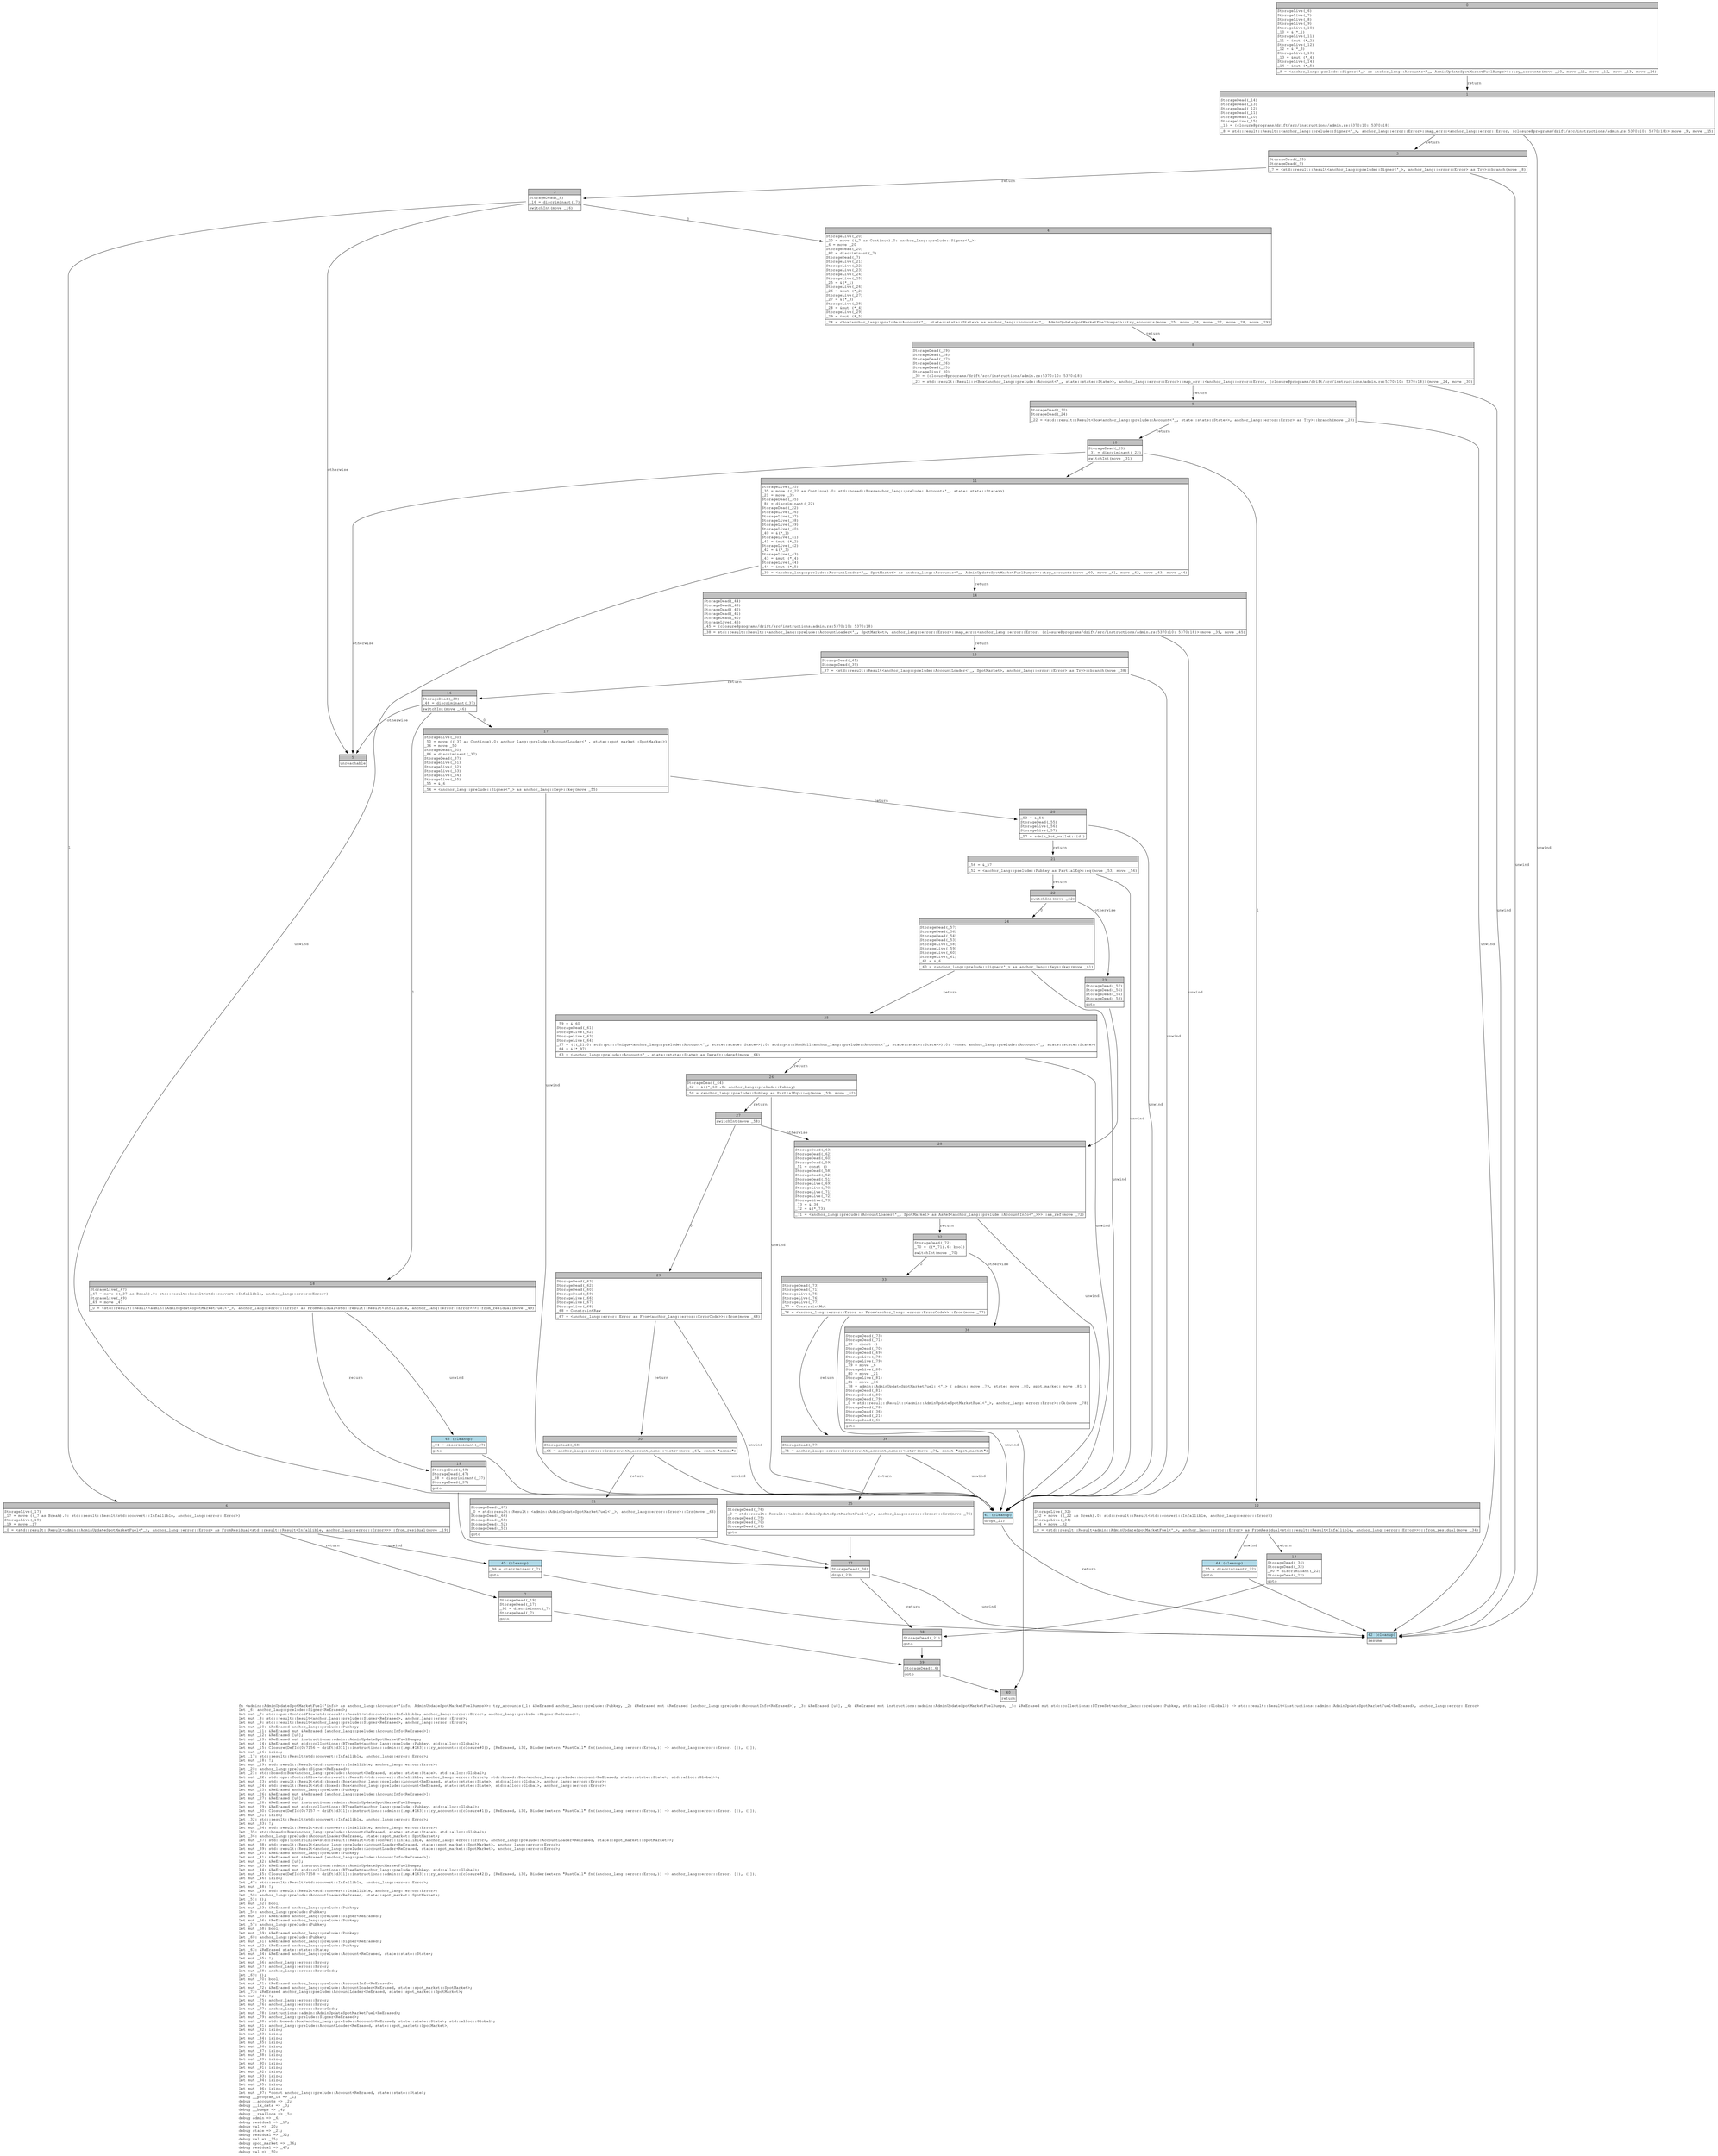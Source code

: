 digraph Mir_0_7155 {
    graph [fontname="Courier, monospace"];
    node [fontname="Courier, monospace"];
    edge [fontname="Courier, monospace"];
    label=<fn &lt;admin::AdminUpdateSpotMarketFuel&lt;'info&gt; as anchor_lang::Accounts&lt;'info, AdminUpdateSpotMarketFuelBumps&gt;&gt;::try_accounts(_1: &amp;ReErased anchor_lang::prelude::Pubkey, _2: &amp;ReErased mut &amp;ReErased [anchor_lang::prelude::AccountInfo&lt;ReErased&gt;], _3: &amp;ReErased [u8], _4: &amp;ReErased mut instructions::admin::AdminUpdateSpotMarketFuelBumps, _5: &amp;ReErased mut std::collections::BTreeSet&lt;anchor_lang::prelude::Pubkey, std::alloc::Global&gt;) -&gt; std::result::Result&lt;instructions::admin::AdminUpdateSpotMarketFuel&lt;ReErased&gt;, anchor_lang::error::Error&gt;<br align="left"/>let _6: anchor_lang::prelude::Signer&lt;ReErased&gt;;<br align="left"/>let mut _7: std::ops::ControlFlow&lt;std::result::Result&lt;std::convert::Infallible, anchor_lang::error::Error&gt;, anchor_lang::prelude::Signer&lt;ReErased&gt;&gt;;<br align="left"/>let mut _8: std::result::Result&lt;anchor_lang::prelude::Signer&lt;ReErased&gt;, anchor_lang::error::Error&gt;;<br align="left"/>let mut _9: std::result::Result&lt;anchor_lang::prelude::Signer&lt;ReErased&gt;, anchor_lang::error::Error&gt;;<br align="left"/>let mut _10: &amp;ReErased anchor_lang::prelude::Pubkey;<br align="left"/>let mut _11: &amp;ReErased mut &amp;ReErased [anchor_lang::prelude::AccountInfo&lt;ReErased&gt;];<br align="left"/>let mut _12: &amp;ReErased [u8];<br align="left"/>let mut _13: &amp;ReErased mut instructions::admin::AdminUpdateSpotMarketFuelBumps;<br align="left"/>let mut _14: &amp;ReErased mut std::collections::BTreeSet&lt;anchor_lang::prelude::Pubkey, std::alloc::Global&gt;;<br align="left"/>let mut _15: Closure(DefId(0:7156 ~ drift[d311]::instructions::admin::{impl#163}::try_accounts::{closure#0}), [ReErased, i32, Binder(extern &quot;RustCall&quot; fn((anchor_lang::error::Error,)) -&gt; anchor_lang::error::Error, []), ()]);<br align="left"/>let mut _16: isize;<br align="left"/>let _17: std::result::Result&lt;std::convert::Infallible, anchor_lang::error::Error&gt;;<br align="left"/>let mut _18: !;<br align="left"/>let mut _19: std::result::Result&lt;std::convert::Infallible, anchor_lang::error::Error&gt;;<br align="left"/>let _20: anchor_lang::prelude::Signer&lt;ReErased&gt;;<br align="left"/>let _21: std::boxed::Box&lt;anchor_lang::prelude::Account&lt;ReErased, state::state::State&gt;, std::alloc::Global&gt;;<br align="left"/>let mut _22: std::ops::ControlFlow&lt;std::result::Result&lt;std::convert::Infallible, anchor_lang::error::Error&gt;, std::boxed::Box&lt;anchor_lang::prelude::Account&lt;ReErased, state::state::State&gt;, std::alloc::Global&gt;&gt;;<br align="left"/>let mut _23: std::result::Result&lt;std::boxed::Box&lt;anchor_lang::prelude::Account&lt;ReErased, state::state::State&gt;, std::alloc::Global&gt;, anchor_lang::error::Error&gt;;<br align="left"/>let mut _24: std::result::Result&lt;std::boxed::Box&lt;anchor_lang::prelude::Account&lt;ReErased, state::state::State&gt;, std::alloc::Global&gt;, anchor_lang::error::Error&gt;;<br align="left"/>let mut _25: &amp;ReErased anchor_lang::prelude::Pubkey;<br align="left"/>let mut _26: &amp;ReErased mut &amp;ReErased [anchor_lang::prelude::AccountInfo&lt;ReErased&gt;];<br align="left"/>let mut _27: &amp;ReErased [u8];<br align="left"/>let mut _28: &amp;ReErased mut instructions::admin::AdminUpdateSpotMarketFuelBumps;<br align="left"/>let mut _29: &amp;ReErased mut std::collections::BTreeSet&lt;anchor_lang::prelude::Pubkey, std::alloc::Global&gt;;<br align="left"/>let mut _30: Closure(DefId(0:7157 ~ drift[d311]::instructions::admin::{impl#163}::try_accounts::{closure#1}), [ReErased, i32, Binder(extern &quot;RustCall&quot; fn((anchor_lang::error::Error,)) -&gt; anchor_lang::error::Error, []), ()]);<br align="left"/>let mut _31: isize;<br align="left"/>let _32: std::result::Result&lt;std::convert::Infallible, anchor_lang::error::Error&gt;;<br align="left"/>let mut _33: !;<br align="left"/>let mut _34: std::result::Result&lt;std::convert::Infallible, anchor_lang::error::Error&gt;;<br align="left"/>let _35: std::boxed::Box&lt;anchor_lang::prelude::Account&lt;ReErased, state::state::State&gt;, std::alloc::Global&gt;;<br align="left"/>let _36: anchor_lang::prelude::AccountLoader&lt;ReErased, state::spot_market::SpotMarket&gt;;<br align="left"/>let mut _37: std::ops::ControlFlow&lt;std::result::Result&lt;std::convert::Infallible, anchor_lang::error::Error&gt;, anchor_lang::prelude::AccountLoader&lt;ReErased, state::spot_market::SpotMarket&gt;&gt;;<br align="left"/>let mut _38: std::result::Result&lt;anchor_lang::prelude::AccountLoader&lt;ReErased, state::spot_market::SpotMarket&gt;, anchor_lang::error::Error&gt;;<br align="left"/>let mut _39: std::result::Result&lt;anchor_lang::prelude::AccountLoader&lt;ReErased, state::spot_market::SpotMarket&gt;, anchor_lang::error::Error&gt;;<br align="left"/>let mut _40: &amp;ReErased anchor_lang::prelude::Pubkey;<br align="left"/>let mut _41: &amp;ReErased mut &amp;ReErased [anchor_lang::prelude::AccountInfo&lt;ReErased&gt;];<br align="left"/>let mut _42: &amp;ReErased [u8];<br align="left"/>let mut _43: &amp;ReErased mut instructions::admin::AdminUpdateSpotMarketFuelBumps;<br align="left"/>let mut _44: &amp;ReErased mut std::collections::BTreeSet&lt;anchor_lang::prelude::Pubkey, std::alloc::Global&gt;;<br align="left"/>let mut _45: Closure(DefId(0:7158 ~ drift[d311]::instructions::admin::{impl#163}::try_accounts::{closure#2}), [ReErased, i32, Binder(extern &quot;RustCall&quot; fn((anchor_lang::error::Error,)) -&gt; anchor_lang::error::Error, []), ()]);<br align="left"/>let mut _46: isize;<br align="left"/>let _47: std::result::Result&lt;std::convert::Infallible, anchor_lang::error::Error&gt;;<br align="left"/>let mut _48: !;<br align="left"/>let mut _49: std::result::Result&lt;std::convert::Infallible, anchor_lang::error::Error&gt;;<br align="left"/>let _50: anchor_lang::prelude::AccountLoader&lt;ReErased, state::spot_market::SpotMarket&gt;;<br align="left"/>let _51: ();<br align="left"/>let mut _52: bool;<br align="left"/>let mut _53: &amp;ReErased anchor_lang::prelude::Pubkey;<br align="left"/>let _54: anchor_lang::prelude::Pubkey;<br align="left"/>let mut _55: &amp;ReErased anchor_lang::prelude::Signer&lt;ReErased&gt;;<br align="left"/>let mut _56: &amp;ReErased anchor_lang::prelude::Pubkey;<br align="left"/>let _57: anchor_lang::prelude::Pubkey;<br align="left"/>let mut _58: bool;<br align="left"/>let mut _59: &amp;ReErased anchor_lang::prelude::Pubkey;<br align="left"/>let _60: anchor_lang::prelude::Pubkey;<br align="left"/>let mut _61: &amp;ReErased anchor_lang::prelude::Signer&lt;ReErased&gt;;<br align="left"/>let mut _62: &amp;ReErased anchor_lang::prelude::Pubkey;<br align="left"/>let _63: &amp;ReErased state::state::State;<br align="left"/>let mut _64: &amp;ReErased anchor_lang::prelude::Account&lt;ReErased, state::state::State&gt;;<br align="left"/>let mut _65: !;<br align="left"/>let mut _66: anchor_lang::error::Error;<br align="left"/>let mut _67: anchor_lang::error::Error;<br align="left"/>let mut _68: anchor_lang::error::ErrorCode;<br align="left"/>let _69: ();<br align="left"/>let mut _70: bool;<br align="left"/>let mut _71: &amp;ReErased anchor_lang::prelude::AccountInfo&lt;ReErased&gt;;<br align="left"/>let mut _72: &amp;ReErased anchor_lang::prelude::AccountLoader&lt;ReErased, state::spot_market::SpotMarket&gt;;<br align="left"/>let _73: &amp;ReErased anchor_lang::prelude::AccountLoader&lt;ReErased, state::spot_market::SpotMarket&gt;;<br align="left"/>let mut _74: !;<br align="left"/>let mut _75: anchor_lang::error::Error;<br align="left"/>let mut _76: anchor_lang::error::Error;<br align="left"/>let mut _77: anchor_lang::error::ErrorCode;<br align="left"/>let mut _78: instructions::admin::AdminUpdateSpotMarketFuel&lt;ReErased&gt;;<br align="left"/>let mut _79: anchor_lang::prelude::Signer&lt;ReErased&gt;;<br align="left"/>let mut _80: std::boxed::Box&lt;anchor_lang::prelude::Account&lt;ReErased, state::state::State&gt;, std::alloc::Global&gt;;<br align="left"/>let mut _81: anchor_lang::prelude::AccountLoader&lt;ReErased, state::spot_market::SpotMarket&gt;;<br align="left"/>let mut _82: isize;<br align="left"/>let mut _83: isize;<br align="left"/>let mut _84: isize;<br align="left"/>let mut _85: isize;<br align="left"/>let mut _86: isize;<br align="left"/>let mut _87: isize;<br align="left"/>let mut _88: isize;<br align="left"/>let mut _89: isize;<br align="left"/>let mut _90: isize;<br align="left"/>let mut _91: isize;<br align="left"/>let mut _92: isize;<br align="left"/>let mut _93: isize;<br align="left"/>let mut _94: isize;<br align="left"/>let mut _95: isize;<br align="left"/>let mut _96: isize;<br align="left"/>let mut _97: *const anchor_lang::prelude::Account&lt;ReErased, state::state::State&gt;;<br align="left"/>debug __program_id =&gt; _1;<br align="left"/>debug __accounts =&gt; _2;<br align="left"/>debug __ix_data =&gt; _3;<br align="left"/>debug __bumps =&gt; _4;<br align="left"/>debug __reallocs =&gt; _5;<br align="left"/>debug admin =&gt; _6;<br align="left"/>debug residual =&gt; _17;<br align="left"/>debug val =&gt; _20;<br align="left"/>debug state =&gt; _21;<br align="left"/>debug residual =&gt; _32;<br align="left"/>debug val =&gt; _35;<br align="left"/>debug spot_market =&gt; _36;<br align="left"/>debug residual =&gt; _47;<br align="left"/>debug val =&gt; _50;<br align="left"/>>;
    bb0__0_7155 [shape="none", label=<<table border="0" cellborder="1" cellspacing="0"><tr><td bgcolor="gray" align="center" colspan="1">0</td></tr><tr><td align="left" balign="left">StorageLive(_6)<br/>StorageLive(_7)<br/>StorageLive(_8)<br/>StorageLive(_9)<br/>StorageLive(_10)<br/>_10 = &amp;(*_1)<br/>StorageLive(_11)<br/>_11 = &amp;mut (*_2)<br/>StorageLive(_12)<br/>_12 = &amp;(*_3)<br/>StorageLive(_13)<br/>_13 = &amp;mut (*_4)<br/>StorageLive(_14)<br/>_14 = &amp;mut (*_5)<br/></td></tr><tr><td align="left">_9 = &lt;anchor_lang::prelude::Signer&lt;'_&gt; as anchor_lang::Accounts&lt;'_, AdminUpdateSpotMarketFuelBumps&gt;&gt;::try_accounts(move _10, move _11, move _12, move _13, move _14)</td></tr></table>>];
    bb1__0_7155 [shape="none", label=<<table border="0" cellborder="1" cellspacing="0"><tr><td bgcolor="gray" align="center" colspan="1">1</td></tr><tr><td align="left" balign="left">StorageDead(_14)<br/>StorageDead(_13)<br/>StorageDead(_12)<br/>StorageDead(_11)<br/>StorageDead(_10)<br/>StorageLive(_15)<br/>_15 = {closure@programs/drift/src/instructions/admin.rs:5370:10: 5370:18}<br/></td></tr><tr><td align="left">_8 = std::result::Result::&lt;anchor_lang::prelude::Signer&lt;'_&gt;, anchor_lang::error::Error&gt;::map_err::&lt;anchor_lang::error::Error, {closure@programs/drift/src/instructions/admin.rs:5370:10: 5370:18}&gt;(move _9, move _15)</td></tr></table>>];
    bb2__0_7155 [shape="none", label=<<table border="0" cellborder="1" cellspacing="0"><tr><td bgcolor="gray" align="center" colspan="1">2</td></tr><tr><td align="left" balign="left">StorageDead(_15)<br/>StorageDead(_9)<br/></td></tr><tr><td align="left">_7 = &lt;std::result::Result&lt;anchor_lang::prelude::Signer&lt;'_&gt;, anchor_lang::error::Error&gt; as Try&gt;::branch(move _8)</td></tr></table>>];
    bb3__0_7155 [shape="none", label=<<table border="0" cellborder="1" cellspacing="0"><tr><td bgcolor="gray" align="center" colspan="1">3</td></tr><tr><td align="left" balign="left">StorageDead(_8)<br/>_16 = discriminant(_7)<br/></td></tr><tr><td align="left">switchInt(move _16)</td></tr></table>>];
    bb4__0_7155 [shape="none", label=<<table border="0" cellborder="1" cellspacing="0"><tr><td bgcolor="gray" align="center" colspan="1">4</td></tr><tr><td align="left" balign="left">StorageLive(_20)<br/>_20 = move ((_7 as Continue).0: anchor_lang::prelude::Signer&lt;'_&gt;)<br/>_6 = move _20<br/>StorageDead(_20)<br/>_82 = discriminant(_7)<br/>StorageDead(_7)<br/>StorageLive(_21)<br/>StorageLive(_22)<br/>StorageLive(_23)<br/>StorageLive(_24)<br/>StorageLive(_25)<br/>_25 = &amp;(*_1)<br/>StorageLive(_26)<br/>_26 = &amp;mut (*_2)<br/>StorageLive(_27)<br/>_27 = &amp;(*_3)<br/>StorageLive(_28)<br/>_28 = &amp;mut (*_4)<br/>StorageLive(_29)<br/>_29 = &amp;mut (*_5)<br/></td></tr><tr><td align="left">_24 = &lt;Box&lt;anchor_lang::prelude::Account&lt;'_, state::state::State&gt;&gt; as anchor_lang::Accounts&lt;'_, AdminUpdateSpotMarketFuelBumps&gt;&gt;::try_accounts(move _25, move _26, move _27, move _28, move _29)</td></tr></table>>];
    bb5__0_7155 [shape="none", label=<<table border="0" cellborder="1" cellspacing="0"><tr><td bgcolor="gray" align="center" colspan="1">5</td></tr><tr><td align="left">unreachable</td></tr></table>>];
    bb6__0_7155 [shape="none", label=<<table border="0" cellborder="1" cellspacing="0"><tr><td bgcolor="gray" align="center" colspan="1">6</td></tr><tr><td align="left" balign="left">StorageLive(_17)<br/>_17 = move ((_7 as Break).0: std::result::Result&lt;std::convert::Infallible, anchor_lang::error::Error&gt;)<br/>StorageLive(_19)<br/>_19 = move _17<br/></td></tr><tr><td align="left">_0 = &lt;std::result::Result&lt;admin::AdminUpdateSpotMarketFuel&lt;'_&gt;, anchor_lang::error::Error&gt; as FromResidual&lt;std::result::Result&lt;Infallible, anchor_lang::error::Error&gt;&gt;&gt;::from_residual(move _19)</td></tr></table>>];
    bb7__0_7155 [shape="none", label=<<table border="0" cellborder="1" cellspacing="0"><tr><td bgcolor="gray" align="center" colspan="1">7</td></tr><tr><td align="left" balign="left">StorageDead(_19)<br/>StorageDead(_17)<br/>_92 = discriminant(_7)<br/>StorageDead(_7)<br/></td></tr><tr><td align="left">goto</td></tr></table>>];
    bb8__0_7155 [shape="none", label=<<table border="0" cellborder="1" cellspacing="0"><tr><td bgcolor="gray" align="center" colspan="1">8</td></tr><tr><td align="left" balign="left">StorageDead(_29)<br/>StorageDead(_28)<br/>StorageDead(_27)<br/>StorageDead(_26)<br/>StorageDead(_25)<br/>StorageLive(_30)<br/>_30 = {closure@programs/drift/src/instructions/admin.rs:5370:10: 5370:18}<br/></td></tr><tr><td align="left">_23 = std::result::Result::&lt;Box&lt;anchor_lang::prelude::Account&lt;'_, state::state::State&gt;&gt;, anchor_lang::error::Error&gt;::map_err::&lt;anchor_lang::error::Error, {closure@programs/drift/src/instructions/admin.rs:5370:10: 5370:18}&gt;(move _24, move _30)</td></tr></table>>];
    bb9__0_7155 [shape="none", label=<<table border="0" cellborder="1" cellspacing="0"><tr><td bgcolor="gray" align="center" colspan="1">9</td></tr><tr><td align="left" balign="left">StorageDead(_30)<br/>StorageDead(_24)<br/></td></tr><tr><td align="left">_22 = &lt;std::result::Result&lt;Box&lt;anchor_lang::prelude::Account&lt;'_, state::state::State&gt;&gt;, anchor_lang::error::Error&gt; as Try&gt;::branch(move _23)</td></tr></table>>];
    bb10__0_7155 [shape="none", label=<<table border="0" cellborder="1" cellspacing="0"><tr><td bgcolor="gray" align="center" colspan="1">10</td></tr><tr><td align="left" balign="left">StorageDead(_23)<br/>_31 = discriminant(_22)<br/></td></tr><tr><td align="left">switchInt(move _31)</td></tr></table>>];
    bb11__0_7155 [shape="none", label=<<table border="0" cellborder="1" cellspacing="0"><tr><td bgcolor="gray" align="center" colspan="1">11</td></tr><tr><td align="left" balign="left">StorageLive(_35)<br/>_35 = move ((_22 as Continue).0: std::boxed::Box&lt;anchor_lang::prelude::Account&lt;'_, state::state::State&gt;&gt;)<br/>_21 = move _35<br/>StorageDead(_35)<br/>_84 = discriminant(_22)<br/>StorageDead(_22)<br/>StorageLive(_36)<br/>StorageLive(_37)<br/>StorageLive(_38)<br/>StorageLive(_39)<br/>StorageLive(_40)<br/>_40 = &amp;(*_1)<br/>StorageLive(_41)<br/>_41 = &amp;mut (*_2)<br/>StorageLive(_42)<br/>_42 = &amp;(*_3)<br/>StorageLive(_43)<br/>_43 = &amp;mut (*_4)<br/>StorageLive(_44)<br/>_44 = &amp;mut (*_5)<br/></td></tr><tr><td align="left">_39 = &lt;anchor_lang::prelude::AccountLoader&lt;'_, SpotMarket&gt; as anchor_lang::Accounts&lt;'_, AdminUpdateSpotMarketFuelBumps&gt;&gt;::try_accounts(move _40, move _41, move _42, move _43, move _44)</td></tr></table>>];
    bb12__0_7155 [shape="none", label=<<table border="0" cellborder="1" cellspacing="0"><tr><td bgcolor="gray" align="center" colspan="1">12</td></tr><tr><td align="left" balign="left">StorageLive(_32)<br/>_32 = move ((_22 as Break).0: std::result::Result&lt;std::convert::Infallible, anchor_lang::error::Error&gt;)<br/>StorageLive(_34)<br/>_34 = move _32<br/></td></tr><tr><td align="left">_0 = &lt;std::result::Result&lt;admin::AdminUpdateSpotMarketFuel&lt;'_&gt;, anchor_lang::error::Error&gt; as FromResidual&lt;std::result::Result&lt;Infallible, anchor_lang::error::Error&gt;&gt;&gt;::from_residual(move _34)</td></tr></table>>];
    bb13__0_7155 [shape="none", label=<<table border="0" cellborder="1" cellspacing="0"><tr><td bgcolor="gray" align="center" colspan="1">13</td></tr><tr><td align="left" balign="left">StorageDead(_34)<br/>StorageDead(_32)<br/>_90 = discriminant(_22)<br/>StorageDead(_22)<br/></td></tr><tr><td align="left">goto</td></tr></table>>];
    bb14__0_7155 [shape="none", label=<<table border="0" cellborder="1" cellspacing="0"><tr><td bgcolor="gray" align="center" colspan="1">14</td></tr><tr><td align="left" balign="left">StorageDead(_44)<br/>StorageDead(_43)<br/>StorageDead(_42)<br/>StorageDead(_41)<br/>StorageDead(_40)<br/>StorageLive(_45)<br/>_45 = {closure@programs/drift/src/instructions/admin.rs:5370:10: 5370:18}<br/></td></tr><tr><td align="left">_38 = std::result::Result::&lt;anchor_lang::prelude::AccountLoader&lt;'_, SpotMarket&gt;, anchor_lang::error::Error&gt;::map_err::&lt;anchor_lang::error::Error, {closure@programs/drift/src/instructions/admin.rs:5370:10: 5370:18}&gt;(move _39, move _45)</td></tr></table>>];
    bb15__0_7155 [shape="none", label=<<table border="0" cellborder="1" cellspacing="0"><tr><td bgcolor="gray" align="center" colspan="1">15</td></tr><tr><td align="left" balign="left">StorageDead(_45)<br/>StorageDead(_39)<br/></td></tr><tr><td align="left">_37 = &lt;std::result::Result&lt;anchor_lang::prelude::AccountLoader&lt;'_, SpotMarket&gt;, anchor_lang::error::Error&gt; as Try&gt;::branch(move _38)</td></tr></table>>];
    bb16__0_7155 [shape="none", label=<<table border="0" cellborder="1" cellspacing="0"><tr><td bgcolor="gray" align="center" colspan="1">16</td></tr><tr><td align="left" balign="left">StorageDead(_38)<br/>_46 = discriminant(_37)<br/></td></tr><tr><td align="left">switchInt(move _46)</td></tr></table>>];
    bb17__0_7155 [shape="none", label=<<table border="0" cellborder="1" cellspacing="0"><tr><td bgcolor="gray" align="center" colspan="1">17</td></tr><tr><td align="left" balign="left">StorageLive(_50)<br/>_50 = move ((_37 as Continue).0: anchor_lang::prelude::AccountLoader&lt;'_, state::spot_market::SpotMarket&gt;)<br/>_36 = move _50<br/>StorageDead(_50)<br/>_86 = discriminant(_37)<br/>StorageDead(_37)<br/>StorageLive(_51)<br/>StorageLive(_52)<br/>StorageLive(_53)<br/>StorageLive(_54)<br/>StorageLive(_55)<br/>_55 = &amp;_6<br/></td></tr><tr><td align="left">_54 = &lt;anchor_lang::prelude::Signer&lt;'_&gt; as anchor_lang::Key&gt;::key(move _55)</td></tr></table>>];
    bb18__0_7155 [shape="none", label=<<table border="0" cellborder="1" cellspacing="0"><tr><td bgcolor="gray" align="center" colspan="1">18</td></tr><tr><td align="left" balign="left">StorageLive(_47)<br/>_47 = move ((_37 as Break).0: std::result::Result&lt;std::convert::Infallible, anchor_lang::error::Error&gt;)<br/>StorageLive(_49)<br/>_49 = move _47<br/></td></tr><tr><td align="left">_0 = &lt;std::result::Result&lt;admin::AdminUpdateSpotMarketFuel&lt;'_&gt;, anchor_lang::error::Error&gt; as FromResidual&lt;std::result::Result&lt;Infallible, anchor_lang::error::Error&gt;&gt;&gt;::from_residual(move _49)</td></tr></table>>];
    bb19__0_7155 [shape="none", label=<<table border="0" cellborder="1" cellspacing="0"><tr><td bgcolor="gray" align="center" colspan="1">19</td></tr><tr><td align="left" balign="left">StorageDead(_49)<br/>StorageDead(_47)<br/>_88 = discriminant(_37)<br/>StorageDead(_37)<br/></td></tr><tr><td align="left">goto</td></tr></table>>];
    bb20__0_7155 [shape="none", label=<<table border="0" cellborder="1" cellspacing="0"><tr><td bgcolor="gray" align="center" colspan="1">20</td></tr><tr><td align="left" balign="left">_53 = &amp;_54<br/>StorageDead(_55)<br/>StorageLive(_56)<br/>StorageLive(_57)<br/></td></tr><tr><td align="left">_57 = admin_hot_wallet::id()</td></tr></table>>];
    bb21__0_7155 [shape="none", label=<<table border="0" cellborder="1" cellspacing="0"><tr><td bgcolor="gray" align="center" colspan="1">21</td></tr><tr><td align="left" balign="left">_56 = &amp;_57<br/></td></tr><tr><td align="left">_52 = &lt;anchor_lang::prelude::Pubkey as PartialEq&gt;::eq(move _53, move _56)</td></tr></table>>];
    bb22__0_7155 [shape="none", label=<<table border="0" cellborder="1" cellspacing="0"><tr><td bgcolor="gray" align="center" colspan="1">22</td></tr><tr><td align="left">switchInt(move _52)</td></tr></table>>];
    bb23__0_7155 [shape="none", label=<<table border="0" cellborder="1" cellspacing="0"><tr><td bgcolor="gray" align="center" colspan="1">23</td></tr><tr><td align="left" balign="left">StorageDead(_57)<br/>StorageDead(_56)<br/>StorageDead(_54)<br/>StorageDead(_53)<br/></td></tr><tr><td align="left">goto</td></tr></table>>];
    bb24__0_7155 [shape="none", label=<<table border="0" cellborder="1" cellspacing="0"><tr><td bgcolor="gray" align="center" colspan="1">24</td></tr><tr><td align="left" balign="left">StorageDead(_57)<br/>StorageDead(_56)<br/>StorageDead(_54)<br/>StorageDead(_53)<br/>StorageLive(_58)<br/>StorageLive(_59)<br/>StorageLive(_60)<br/>StorageLive(_61)<br/>_61 = &amp;_6<br/></td></tr><tr><td align="left">_60 = &lt;anchor_lang::prelude::Signer&lt;'_&gt; as anchor_lang::Key&gt;::key(move _61)</td></tr></table>>];
    bb25__0_7155 [shape="none", label=<<table border="0" cellborder="1" cellspacing="0"><tr><td bgcolor="gray" align="center" colspan="1">25</td></tr><tr><td align="left" balign="left">_59 = &amp;_60<br/>StorageDead(_61)<br/>StorageLive(_62)<br/>StorageLive(_63)<br/>StorageLive(_64)<br/>_97 = (((_21.0: std::ptr::Unique&lt;anchor_lang::prelude::Account&lt;'_, state::state::State&gt;&gt;).0: std::ptr::NonNull&lt;anchor_lang::prelude::Account&lt;'_, state::state::State&gt;&gt;).0: *const anchor_lang::prelude::Account&lt;'_, state::state::State&gt;)<br/>_64 = &amp;(*_97)<br/></td></tr><tr><td align="left">_63 = &lt;anchor_lang::prelude::Account&lt;'_, state::state::State&gt; as Deref&gt;::deref(move _64)</td></tr></table>>];
    bb26__0_7155 [shape="none", label=<<table border="0" cellborder="1" cellspacing="0"><tr><td bgcolor="gray" align="center" colspan="1">26</td></tr><tr><td align="left" balign="left">StorageDead(_64)<br/>_62 = &amp;((*_63).0: anchor_lang::prelude::Pubkey)<br/></td></tr><tr><td align="left">_58 = &lt;anchor_lang::prelude::Pubkey as PartialEq&gt;::eq(move _59, move _62)</td></tr></table>>];
    bb27__0_7155 [shape="none", label=<<table border="0" cellborder="1" cellspacing="0"><tr><td bgcolor="gray" align="center" colspan="1">27</td></tr><tr><td align="left">switchInt(move _58)</td></tr></table>>];
    bb28__0_7155 [shape="none", label=<<table border="0" cellborder="1" cellspacing="0"><tr><td bgcolor="gray" align="center" colspan="1">28</td></tr><tr><td align="left" balign="left">StorageDead(_63)<br/>StorageDead(_62)<br/>StorageDead(_60)<br/>StorageDead(_59)<br/>_51 = const ()<br/>StorageDead(_58)<br/>StorageDead(_52)<br/>StorageDead(_51)<br/>StorageLive(_69)<br/>StorageLive(_70)<br/>StorageLive(_71)<br/>StorageLive(_72)<br/>StorageLive(_73)<br/>_73 = &amp;_36<br/>_72 = &amp;(*_73)<br/></td></tr><tr><td align="left">_71 = &lt;anchor_lang::prelude::AccountLoader&lt;'_, SpotMarket&gt; as AsRef&lt;anchor_lang::prelude::AccountInfo&lt;'_&gt;&gt;&gt;::as_ref(move _72)</td></tr></table>>];
    bb29__0_7155 [shape="none", label=<<table border="0" cellborder="1" cellspacing="0"><tr><td bgcolor="gray" align="center" colspan="1">29</td></tr><tr><td align="left" balign="left">StorageDead(_63)<br/>StorageDead(_62)<br/>StorageDead(_60)<br/>StorageDead(_59)<br/>StorageLive(_66)<br/>StorageLive(_67)<br/>StorageLive(_68)<br/>_68 = ConstraintRaw<br/></td></tr><tr><td align="left">_67 = &lt;anchor_lang::error::Error as From&lt;anchor_lang::error::ErrorCode&gt;&gt;::from(move _68)</td></tr></table>>];
    bb30__0_7155 [shape="none", label=<<table border="0" cellborder="1" cellspacing="0"><tr><td bgcolor="gray" align="center" colspan="1">30</td></tr><tr><td align="left" balign="left">StorageDead(_68)<br/></td></tr><tr><td align="left">_66 = anchor_lang::error::Error::with_account_name::&lt;&amp;str&gt;(move _67, const &quot;admin&quot;)</td></tr></table>>];
    bb31__0_7155 [shape="none", label=<<table border="0" cellborder="1" cellspacing="0"><tr><td bgcolor="gray" align="center" colspan="1">31</td></tr><tr><td align="left" balign="left">StorageDead(_67)<br/>_0 = std::result::Result::&lt;admin::AdminUpdateSpotMarketFuel&lt;'_&gt;, anchor_lang::error::Error&gt;::Err(move _66)<br/>StorageDead(_66)<br/>StorageDead(_58)<br/>StorageDead(_52)<br/>StorageDead(_51)<br/></td></tr><tr><td align="left">goto</td></tr></table>>];
    bb32__0_7155 [shape="none", label=<<table border="0" cellborder="1" cellspacing="0"><tr><td bgcolor="gray" align="center" colspan="1">32</td></tr><tr><td align="left" balign="left">StorageDead(_72)<br/>_70 = ((*_71).6: bool)<br/></td></tr><tr><td align="left">switchInt(move _70)</td></tr></table>>];
    bb33__0_7155 [shape="none", label=<<table border="0" cellborder="1" cellspacing="0"><tr><td bgcolor="gray" align="center" colspan="1">33</td></tr><tr><td align="left" balign="left">StorageDead(_73)<br/>StorageDead(_71)<br/>StorageLive(_75)<br/>StorageLive(_76)<br/>StorageLive(_77)<br/>_77 = ConstraintMut<br/></td></tr><tr><td align="left">_76 = &lt;anchor_lang::error::Error as From&lt;anchor_lang::error::ErrorCode&gt;&gt;::from(move _77)</td></tr></table>>];
    bb34__0_7155 [shape="none", label=<<table border="0" cellborder="1" cellspacing="0"><tr><td bgcolor="gray" align="center" colspan="1">34</td></tr><tr><td align="left" balign="left">StorageDead(_77)<br/></td></tr><tr><td align="left">_75 = anchor_lang::error::Error::with_account_name::&lt;&amp;str&gt;(move _76, const &quot;spot_market&quot;)</td></tr></table>>];
    bb35__0_7155 [shape="none", label=<<table border="0" cellborder="1" cellspacing="0"><tr><td bgcolor="gray" align="center" colspan="1">35</td></tr><tr><td align="left" balign="left">StorageDead(_76)<br/>_0 = std::result::Result::&lt;admin::AdminUpdateSpotMarketFuel&lt;'_&gt;, anchor_lang::error::Error&gt;::Err(move _75)<br/>StorageDead(_75)<br/>StorageDead(_70)<br/>StorageDead(_69)<br/></td></tr><tr><td align="left">goto</td></tr></table>>];
    bb36__0_7155 [shape="none", label=<<table border="0" cellborder="1" cellspacing="0"><tr><td bgcolor="gray" align="center" colspan="1">36</td></tr><tr><td align="left" balign="left">StorageDead(_73)<br/>StorageDead(_71)<br/>_69 = const ()<br/>StorageDead(_70)<br/>StorageDead(_69)<br/>StorageLive(_78)<br/>StorageLive(_79)<br/>_79 = move _6<br/>StorageLive(_80)<br/>_80 = move _21<br/>StorageLive(_81)<br/>_81 = move _36<br/>_78 = admin::AdminUpdateSpotMarketFuel::&lt;'_&gt; { admin: move _79, state: move _80, spot_market: move _81 }<br/>StorageDead(_81)<br/>StorageDead(_80)<br/>StorageDead(_79)<br/>_0 = std::result::Result::&lt;admin::AdminUpdateSpotMarketFuel&lt;'_&gt;, anchor_lang::error::Error&gt;::Ok(move _78)<br/>StorageDead(_78)<br/>StorageDead(_36)<br/>StorageDead(_21)<br/>StorageDead(_6)<br/></td></tr><tr><td align="left">goto</td></tr></table>>];
    bb37__0_7155 [shape="none", label=<<table border="0" cellborder="1" cellspacing="0"><tr><td bgcolor="gray" align="center" colspan="1">37</td></tr><tr><td align="left" balign="left">StorageDead(_36)<br/></td></tr><tr><td align="left">drop(_21)</td></tr></table>>];
    bb38__0_7155 [shape="none", label=<<table border="0" cellborder="1" cellspacing="0"><tr><td bgcolor="gray" align="center" colspan="1">38</td></tr><tr><td align="left" balign="left">StorageDead(_21)<br/></td></tr><tr><td align="left">goto</td></tr></table>>];
    bb39__0_7155 [shape="none", label=<<table border="0" cellborder="1" cellspacing="0"><tr><td bgcolor="gray" align="center" colspan="1">39</td></tr><tr><td align="left" balign="left">StorageDead(_6)<br/></td></tr><tr><td align="left">goto</td></tr></table>>];
    bb40__0_7155 [shape="none", label=<<table border="0" cellborder="1" cellspacing="0"><tr><td bgcolor="gray" align="center" colspan="1">40</td></tr><tr><td align="left">return</td></tr></table>>];
    bb41__0_7155 [shape="none", label=<<table border="0" cellborder="1" cellspacing="0"><tr><td bgcolor="lightblue" align="center" colspan="1">41 (cleanup)</td></tr><tr><td align="left">drop(_21)</td></tr></table>>];
    bb42__0_7155 [shape="none", label=<<table border="0" cellborder="1" cellspacing="0"><tr><td bgcolor="lightblue" align="center" colspan="1">42 (cleanup)</td></tr><tr><td align="left">resume</td></tr></table>>];
    bb43__0_7155 [shape="none", label=<<table border="0" cellborder="1" cellspacing="0"><tr><td bgcolor="lightblue" align="center" colspan="1">43 (cleanup)</td></tr><tr><td align="left" balign="left">_94 = discriminant(_37)<br/></td></tr><tr><td align="left">goto</td></tr></table>>];
    bb44__0_7155 [shape="none", label=<<table border="0" cellborder="1" cellspacing="0"><tr><td bgcolor="lightblue" align="center" colspan="1">44 (cleanup)</td></tr><tr><td align="left" balign="left">_95 = discriminant(_22)<br/></td></tr><tr><td align="left">goto</td></tr></table>>];
    bb45__0_7155 [shape="none", label=<<table border="0" cellborder="1" cellspacing="0"><tr><td bgcolor="lightblue" align="center" colspan="1">45 (cleanup)</td></tr><tr><td align="left" balign="left">_96 = discriminant(_7)<br/></td></tr><tr><td align="left">goto</td></tr></table>>];
    bb0__0_7155 -> bb1__0_7155 [label="return"];
    bb1__0_7155 -> bb2__0_7155 [label="return"];
    bb1__0_7155 -> bb42__0_7155 [label="unwind"];
    bb2__0_7155 -> bb3__0_7155 [label="return"];
    bb2__0_7155 -> bb42__0_7155 [label="unwind"];
    bb3__0_7155 -> bb4__0_7155 [label="0"];
    bb3__0_7155 -> bb6__0_7155 [label="1"];
    bb3__0_7155 -> bb5__0_7155 [label="otherwise"];
    bb4__0_7155 -> bb8__0_7155 [label="return"];
    bb6__0_7155 -> bb7__0_7155 [label="return"];
    bb6__0_7155 -> bb45__0_7155 [label="unwind"];
    bb7__0_7155 -> bb39__0_7155 [label=""];
    bb8__0_7155 -> bb9__0_7155 [label="return"];
    bb8__0_7155 -> bb42__0_7155 [label="unwind"];
    bb9__0_7155 -> bb10__0_7155 [label="return"];
    bb9__0_7155 -> bb42__0_7155 [label="unwind"];
    bb10__0_7155 -> bb11__0_7155 [label="0"];
    bb10__0_7155 -> bb12__0_7155 [label="1"];
    bb10__0_7155 -> bb5__0_7155 [label="otherwise"];
    bb11__0_7155 -> bb14__0_7155 [label="return"];
    bb11__0_7155 -> bb41__0_7155 [label="unwind"];
    bb12__0_7155 -> bb13__0_7155 [label="return"];
    bb12__0_7155 -> bb44__0_7155 [label="unwind"];
    bb13__0_7155 -> bb38__0_7155 [label=""];
    bb14__0_7155 -> bb15__0_7155 [label="return"];
    bb14__0_7155 -> bb41__0_7155 [label="unwind"];
    bb15__0_7155 -> bb16__0_7155 [label="return"];
    bb15__0_7155 -> bb41__0_7155 [label="unwind"];
    bb16__0_7155 -> bb17__0_7155 [label="0"];
    bb16__0_7155 -> bb18__0_7155 [label="1"];
    bb16__0_7155 -> bb5__0_7155 [label="otherwise"];
    bb17__0_7155 -> bb20__0_7155 [label="return"];
    bb17__0_7155 -> bb41__0_7155 [label="unwind"];
    bb18__0_7155 -> bb19__0_7155 [label="return"];
    bb18__0_7155 -> bb43__0_7155 [label="unwind"];
    bb19__0_7155 -> bb37__0_7155 [label=""];
    bb20__0_7155 -> bb21__0_7155 [label="return"];
    bb20__0_7155 -> bb41__0_7155 [label="unwind"];
    bb21__0_7155 -> bb22__0_7155 [label="return"];
    bb21__0_7155 -> bb41__0_7155 [label="unwind"];
    bb22__0_7155 -> bb24__0_7155 [label="0"];
    bb22__0_7155 -> bb23__0_7155 [label="otherwise"];
    bb23__0_7155 -> bb28__0_7155 [label=""];
    bb24__0_7155 -> bb25__0_7155 [label="return"];
    bb24__0_7155 -> bb41__0_7155 [label="unwind"];
    bb25__0_7155 -> bb26__0_7155 [label="return"];
    bb25__0_7155 -> bb41__0_7155 [label="unwind"];
    bb26__0_7155 -> bb27__0_7155 [label="return"];
    bb26__0_7155 -> bb41__0_7155 [label="unwind"];
    bb27__0_7155 -> bb29__0_7155 [label="0"];
    bb27__0_7155 -> bb28__0_7155 [label="otherwise"];
    bb28__0_7155 -> bb32__0_7155 [label="return"];
    bb28__0_7155 -> bb41__0_7155 [label="unwind"];
    bb29__0_7155 -> bb30__0_7155 [label="return"];
    bb29__0_7155 -> bb41__0_7155 [label="unwind"];
    bb30__0_7155 -> bb31__0_7155 [label="return"];
    bb30__0_7155 -> bb41__0_7155 [label="unwind"];
    bb31__0_7155 -> bb37__0_7155 [label=""];
    bb32__0_7155 -> bb33__0_7155 [label="0"];
    bb32__0_7155 -> bb36__0_7155 [label="otherwise"];
    bb33__0_7155 -> bb34__0_7155 [label="return"];
    bb33__0_7155 -> bb41__0_7155 [label="unwind"];
    bb34__0_7155 -> bb35__0_7155 [label="return"];
    bb34__0_7155 -> bb41__0_7155 [label="unwind"];
    bb35__0_7155 -> bb37__0_7155 [label=""];
    bb36__0_7155 -> bb40__0_7155 [label=""];
    bb37__0_7155 -> bb38__0_7155 [label="return"];
    bb37__0_7155 -> bb42__0_7155 [label="unwind"];
    bb38__0_7155 -> bb39__0_7155 [label=""];
    bb39__0_7155 -> bb40__0_7155 [label=""];
    bb41__0_7155 -> bb42__0_7155 [label="return"];
    bb43__0_7155 -> bb41__0_7155 [label=""];
    bb44__0_7155 -> bb42__0_7155 [label=""];
    bb45__0_7155 -> bb42__0_7155 [label=""];
}
